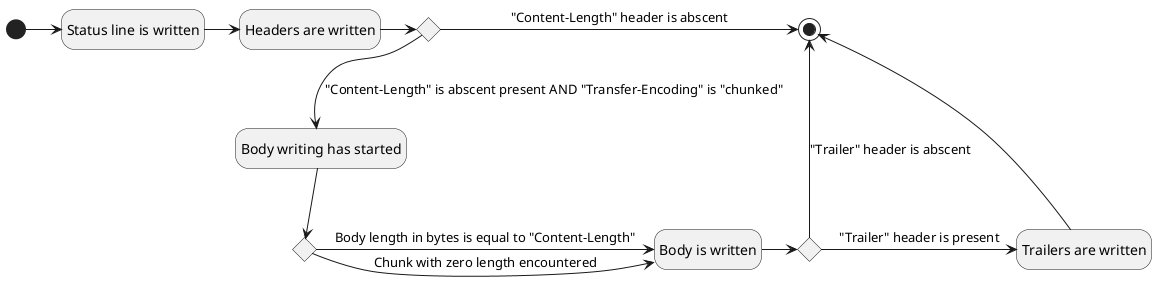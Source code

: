 @startuml responseWriterStateMachine
hide empty description
state Initialized <<start>>
state Done <<end>>
state c1 <<choice>>
state c2 <<choice>>
state c3 <<choice>>
state Initialized 
state StatusLineWritten as "Status line is written"
state HeadersWritten as "Headers are written"
state BodyWritingStarted as "Body writing has started"
state BodyWritten as "Body is written"
state TrailersWritten as "Trailers are written"
Initialized -> StatusLineWritten
StatusLineWritten -> HeadersWritten
HeadersWritten -> c1 
c1 --> BodyWritingStarted : "Content-Length" is abscent present AND "Transfer-Encoding" is "chunked"
c1 -> Done : "Content-Length" header is abscent
BodyWritingStarted --> c2 
c2 -> BodyWritten : Body length in bytes is equal to "Content-Length"
c2 -> BodyWritten : Chunk with zero length encountered
BodyWritten -> c3
c3 -up-> Done : "Trailer" header is abscent
c3 -> TrailersWritten : "Trailer" header is present
TrailersWritten --> Done
@enduml